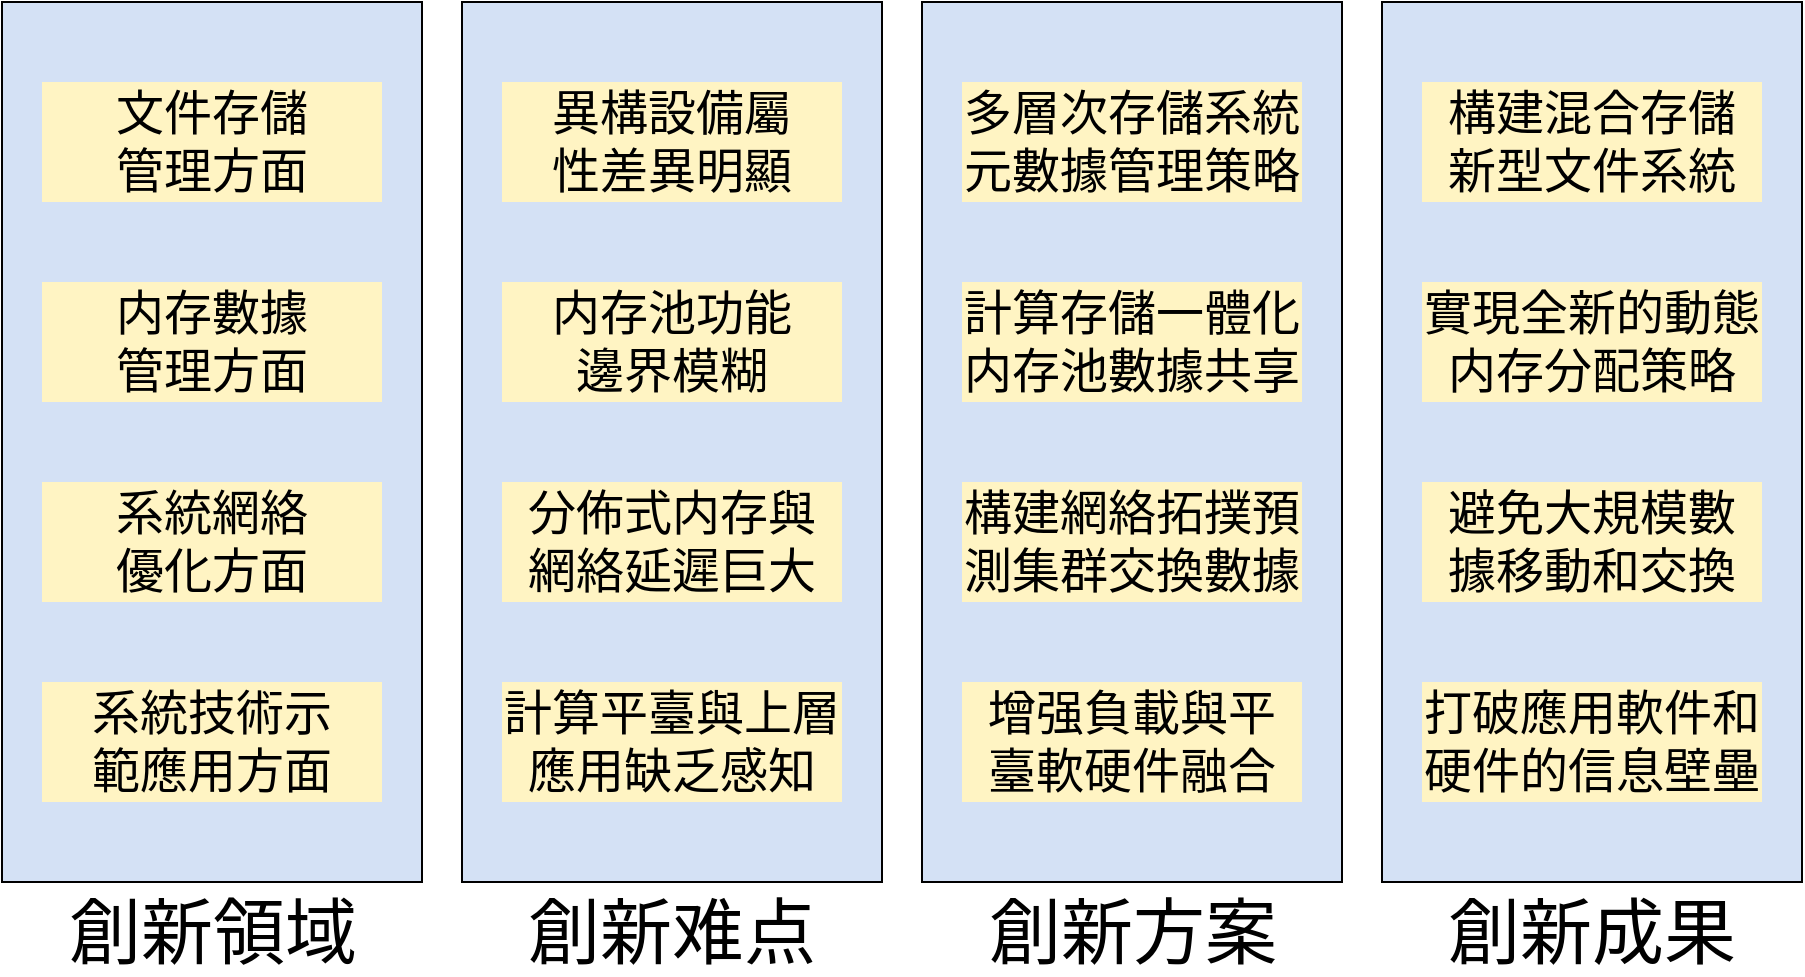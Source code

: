 <mxfile version="21.2.9" type="github">
  <diagram name="第 1 页" id="2KE3e0sI5M_i0R3wZd8V">
    <mxGraphModel dx="2019" dy="1156" grid="1" gridSize="10" guides="1" tooltips="1" connect="1" arrows="1" fold="1" page="1" pageScale="1" pageWidth="827" pageHeight="1169" math="0" shadow="0">
      <root>
        <mxCell id="0" />
        <mxCell id="1" parent="0" />
        <mxCell id="hp1ZqnCWCo9bEnDBB-Sz-35" value="" style="group" vertex="1" connectable="0" parent="1">
          <mxGeometry x="250" y="360" width="210" height="480" as="geometry" />
        </mxCell>
        <mxCell id="hp1ZqnCWCo9bEnDBB-Sz-29" value="" style="rounded=0;whiteSpace=wrap;html=1;fillColor=#D4E1F5;" vertex="1" parent="hp1ZqnCWCo9bEnDBB-Sz-35">
          <mxGeometry width="210" height="440" as="geometry" />
        </mxCell>
        <mxCell id="hp1ZqnCWCo9bEnDBB-Sz-30" value="&lt;font style=&quot;font-size: 36px;&quot;&gt;創新难点&lt;/font&gt;" style="text;html=1;strokeColor=none;fillColor=none;align=center;verticalAlign=middle;whiteSpace=wrap;rounded=0;" vertex="1" parent="hp1ZqnCWCo9bEnDBB-Sz-35">
          <mxGeometry x="20" y="450" width="170" height="30" as="geometry" />
        </mxCell>
        <mxCell id="hp1ZqnCWCo9bEnDBB-Sz-31" value="&lt;span style=&quot;font-size: 24px;&quot;&gt;異構設備屬&lt;br&gt;性差異明顯&lt;/span&gt;" style="rounded=0;whiteSpace=wrap;html=1;fillColor=#FFF4C3;strokeColor=none;" vertex="1" parent="hp1ZqnCWCo9bEnDBB-Sz-35">
          <mxGeometry x="20" y="40" width="170" height="60" as="geometry" />
        </mxCell>
        <mxCell id="hp1ZqnCWCo9bEnDBB-Sz-32" value="&lt;font style=&quot;font-size: 24px;&quot;&gt;内存池功能&lt;br&gt;邊界模糊&lt;br&gt;&lt;/font&gt;" style="rounded=0;whiteSpace=wrap;html=1;fillColor=#FFF4C3;strokeColor=none;" vertex="1" parent="hp1ZqnCWCo9bEnDBB-Sz-35">
          <mxGeometry x="20" y="140" width="170" height="60" as="geometry" />
        </mxCell>
        <mxCell id="hp1ZqnCWCo9bEnDBB-Sz-33" value="&lt;font style=&quot;font-size: 24px;&quot;&gt;分佈式内存與&lt;br&gt;網絡延遲巨大&lt;br&gt;&lt;/font&gt;" style="rounded=0;whiteSpace=wrap;html=1;fillColor=#FFF4C3;strokeColor=none;" vertex="1" parent="hp1ZqnCWCo9bEnDBB-Sz-35">
          <mxGeometry x="20" y="240" width="170" height="60" as="geometry" />
        </mxCell>
        <mxCell id="hp1ZqnCWCo9bEnDBB-Sz-34" value="&lt;font style=&quot;font-size: 24px;&quot;&gt;計算平臺與上層應用缺乏感知&lt;/font&gt;" style="rounded=0;whiteSpace=wrap;html=1;fillColor=#FFF4C3;strokeColor=none;" vertex="1" parent="hp1ZqnCWCo9bEnDBB-Sz-35">
          <mxGeometry x="20" y="340" width="170" height="60" as="geometry" />
        </mxCell>
        <mxCell id="hp1ZqnCWCo9bEnDBB-Sz-36" value="" style="group;strokeColor=none;" vertex="1" connectable="0" parent="1">
          <mxGeometry x="20" y="360" width="210" height="480" as="geometry" />
        </mxCell>
        <mxCell id="hp1ZqnCWCo9bEnDBB-Sz-1" value="" style="rounded=0;whiteSpace=wrap;html=1;fillColor=#D4E1F5;" vertex="1" parent="hp1ZqnCWCo9bEnDBB-Sz-36">
          <mxGeometry width="210" height="440" as="geometry" />
        </mxCell>
        <mxCell id="hp1ZqnCWCo9bEnDBB-Sz-4" value="&lt;font style=&quot;font-size: 36px;&quot;&gt;創新領域&lt;/font&gt;" style="text;html=1;strokeColor=none;fillColor=none;align=center;verticalAlign=middle;whiteSpace=wrap;rounded=0;" vertex="1" parent="hp1ZqnCWCo9bEnDBB-Sz-36">
          <mxGeometry x="27.5" y="450" width="155" height="30" as="geometry" />
        </mxCell>
        <mxCell id="hp1ZqnCWCo9bEnDBB-Sz-7" value="&lt;font style=&quot;font-size: 24px;&quot;&gt;文件存儲&lt;br&gt;管理方面&lt;/font&gt;" style="rounded=0;whiteSpace=wrap;html=1;fillColor=#FFF4C3;strokeColor=none;" vertex="1" parent="hp1ZqnCWCo9bEnDBB-Sz-36">
          <mxGeometry x="20" y="40" width="170" height="60" as="geometry" />
        </mxCell>
        <mxCell id="hp1ZqnCWCo9bEnDBB-Sz-8" value="&lt;font style=&quot;font-size: 24px;&quot;&gt;内存數據&lt;br&gt;管理方面&lt;/font&gt;" style="rounded=0;whiteSpace=wrap;html=1;fillColor=#FFF4C3;strokeColor=none;" vertex="1" parent="hp1ZqnCWCo9bEnDBB-Sz-36">
          <mxGeometry x="20" y="140" width="170" height="60" as="geometry" />
        </mxCell>
        <mxCell id="hp1ZqnCWCo9bEnDBB-Sz-9" value="&lt;font style=&quot;font-size: 24px;&quot;&gt;系統網絡&lt;br&gt;優化方面&lt;/font&gt;" style="rounded=0;whiteSpace=wrap;html=1;fillColor=#FFF4C3;strokeColor=none;" vertex="1" parent="hp1ZqnCWCo9bEnDBB-Sz-36">
          <mxGeometry x="20" y="240" width="170" height="60" as="geometry" />
        </mxCell>
        <mxCell id="hp1ZqnCWCo9bEnDBB-Sz-10" value="&lt;font style=&quot;font-size: 24px;&quot;&gt;系統技術示&lt;br&gt;範應用方面&lt;/font&gt;" style="rounded=0;whiteSpace=wrap;html=1;fillColor=#FFF4C3;strokeColor=none;" vertex="1" parent="hp1ZqnCWCo9bEnDBB-Sz-36">
          <mxGeometry x="20" y="340" width="170" height="60" as="geometry" />
        </mxCell>
        <mxCell id="hp1ZqnCWCo9bEnDBB-Sz-37" value="" style="group" vertex="1" connectable="0" parent="1">
          <mxGeometry x="480" y="360" width="210" height="480" as="geometry" />
        </mxCell>
        <mxCell id="hp1ZqnCWCo9bEnDBB-Sz-38" value="" style="rounded=0;whiteSpace=wrap;html=1;fillColor=#D4E1F5;" vertex="1" parent="hp1ZqnCWCo9bEnDBB-Sz-37">
          <mxGeometry width="210" height="440" as="geometry" />
        </mxCell>
        <mxCell id="hp1ZqnCWCo9bEnDBB-Sz-39" value="&lt;font style=&quot;font-size: 36px;&quot;&gt;創新方案&lt;/font&gt;" style="text;html=1;strokeColor=none;fillColor=none;align=center;verticalAlign=middle;whiteSpace=wrap;rounded=0;" vertex="1" parent="hp1ZqnCWCo9bEnDBB-Sz-37">
          <mxGeometry x="27.5" y="450" width="155" height="30" as="geometry" />
        </mxCell>
        <mxCell id="hp1ZqnCWCo9bEnDBB-Sz-40" value="&lt;font style=&quot;font-size: 24px;&quot;&gt;多層次存儲系統元數據管理策略&lt;/font&gt;" style="rounded=0;whiteSpace=wrap;html=1;fillColor=#FFF4C3;strokeColor=none;" vertex="1" parent="hp1ZqnCWCo9bEnDBB-Sz-37">
          <mxGeometry x="20" y="40" width="170" height="60" as="geometry" />
        </mxCell>
        <mxCell id="hp1ZqnCWCo9bEnDBB-Sz-41" value="&lt;font style=&quot;font-size: 24px;&quot;&gt;計算存儲一體化内存池數據共享&lt;br&gt;&lt;/font&gt;" style="rounded=0;whiteSpace=wrap;html=1;fillColor=#FFF4C3;strokeColor=none;" vertex="1" parent="hp1ZqnCWCo9bEnDBB-Sz-37">
          <mxGeometry x="20" y="140" width="170" height="60" as="geometry" />
        </mxCell>
        <mxCell id="hp1ZqnCWCo9bEnDBB-Sz-42" value="&lt;span style=&quot;font-size: 24px;&quot;&gt;構建網絡拓撲預測集群交換數據&lt;/span&gt;" style="rounded=0;whiteSpace=wrap;html=1;fillColor=#FFF4C3;strokeColor=none;" vertex="1" parent="hp1ZqnCWCo9bEnDBB-Sz-37">
          <mxGeometry x="20" y="240" width="170" height="60" as="geometry" />
        </mxCell>
        <mxCell id="hp1ZqnCWCo9bEnDBB-Sz-43" value="&lt;span style=&quot;font-size: 24px;&quot;&gt;增强負載與平&lt;br&gt;臺軟硬件融合&lt;/span&gt;" style="rounded=0;whiteSpace=wrap;html=1;fillColor=#FFF4C3;strokeColor=none;" vertex="1" parent="hp1ZqnCWCo9bEnDBB-Sz-37">
          <mxGeometry x="20" y="340" width="170" height="60" as="geometry" />
        </mxCell>
        <mxCell id="hp1ZqnCWCo9bEnDBB-Sz-44" value="" style="group" vertex="1" connectable="0" parent="1">
          <mxGeometry x="710" y="360" width="210" height="480" as="geometry" />
        </mxCell>
        <mxCell id="hp1ZqnCWCo9bEnDBB-Sz-45" value="" style="rounded=0;whiteSpace=wrap;html=1;fillColor=#D4E1F5;" vertex="1" parent="hp1ZqnCWCo9bEnDBB-Sz-44">
          <mxGeometry width="210" height="440" as="geometry" />
        </mxCell>
        <mxCell id="hp1ZqnCWCo9bEnDBB-Sz-46" value="&lt;font style=&quot;font-size: 36px;&quot;&gt;創新成果&lt;/font&gt;" style="text;html=1;strokeColor=none;fillColor=none;align=center;verticalAlign=middle;whiteSpace=wrap;rounded=0;" vertex="1" parent="hp1ZqnCWCo9bEnDBB-Sz-44">
          <mxGeometry x="25" y="450" width="160" height="30" as="geometry" />
        </mxCell>
        <mxCell id="hp1ZqnCWCo9bEnDBB-Sz-47" value="&lt;font style=&quot;font-size: 24px;&quot;&gt;構建混&lt;/font&gt;&lt;span style=&quot;font-size: 24px;&quot;&gt;合存儲&lt;/span&gt;&lt;span style=&quot;font-size: 24px;&quot;&gt;&lt;br&gt;新型文件系統&lt;/span&gt;" style="rounded=0;whiteSpace=wrap;html=1;fillColor=#FFF4C3;strokeColor=none;" vertex="1" parent="hp1ZqnCWCo9bEnDBB-Sz-44">
          <mxGeometry x="20" y="40" width="170" height="60" as="geometry" />
        </mxCell>
        <mxCell id="hp1ZqnCWCo9bEnDBB-Sz-48" value="&lt;span style=&quot;font-size: 24px;&quot;&gt;實現全新的動態内存分配策略&lt;/span&gt;" style="rounded=0;whiteSpace=wrap;html=1;fillColor=#FFF4C3;strokeColor=none;" vertex="1" parent="hp1ZqnCWCo9bEnDBB-Sz-44">
          <mxGeometry x="20" y="140" width="170" height="60" as="geometry" />
        </mxCell>
        <mxCell id="hp1ZqnCWCo9bEnDBB-Sz-49" value="&lt;span style=&quot;font-size: 24px;&quot;&gt;避免大規模數&lt;br&gt;據移動和交換&lt;/span&gt;" style="rounded=0;whiteSpace=wrap;html=1;fillColor=#FFF4C3;strokeColor=none;" vertex="1" parent="hp1ZqnCWCo9bEnDBB-Sz-44">
          <mxGeometry x="20" y="240" width="170" height="60" as="geometry" />
        </mxCell>
        <mxCell id="hp1ZqnCWCo9bEnDBB-Sz-50" value="&lt;span style=&quot;font-size: 24px;&quot;&gt;打破應用軟件和硬件的信息壁壘&lt;/span&gt;" style="rounded=0;whiteSpace=wrap;html=1;fillColor=#FFF4C3;strokeColor=none;" vertex="1" parent="hp1ZqnCWCo9bEnDBB-Sz-44">
          <mxGeometry x="20" y="340" width="170" height="60" as="geometry" />
        </mxCell>
      </root>
    </mxGraphModel>
  </diagram>
</mxfile>
